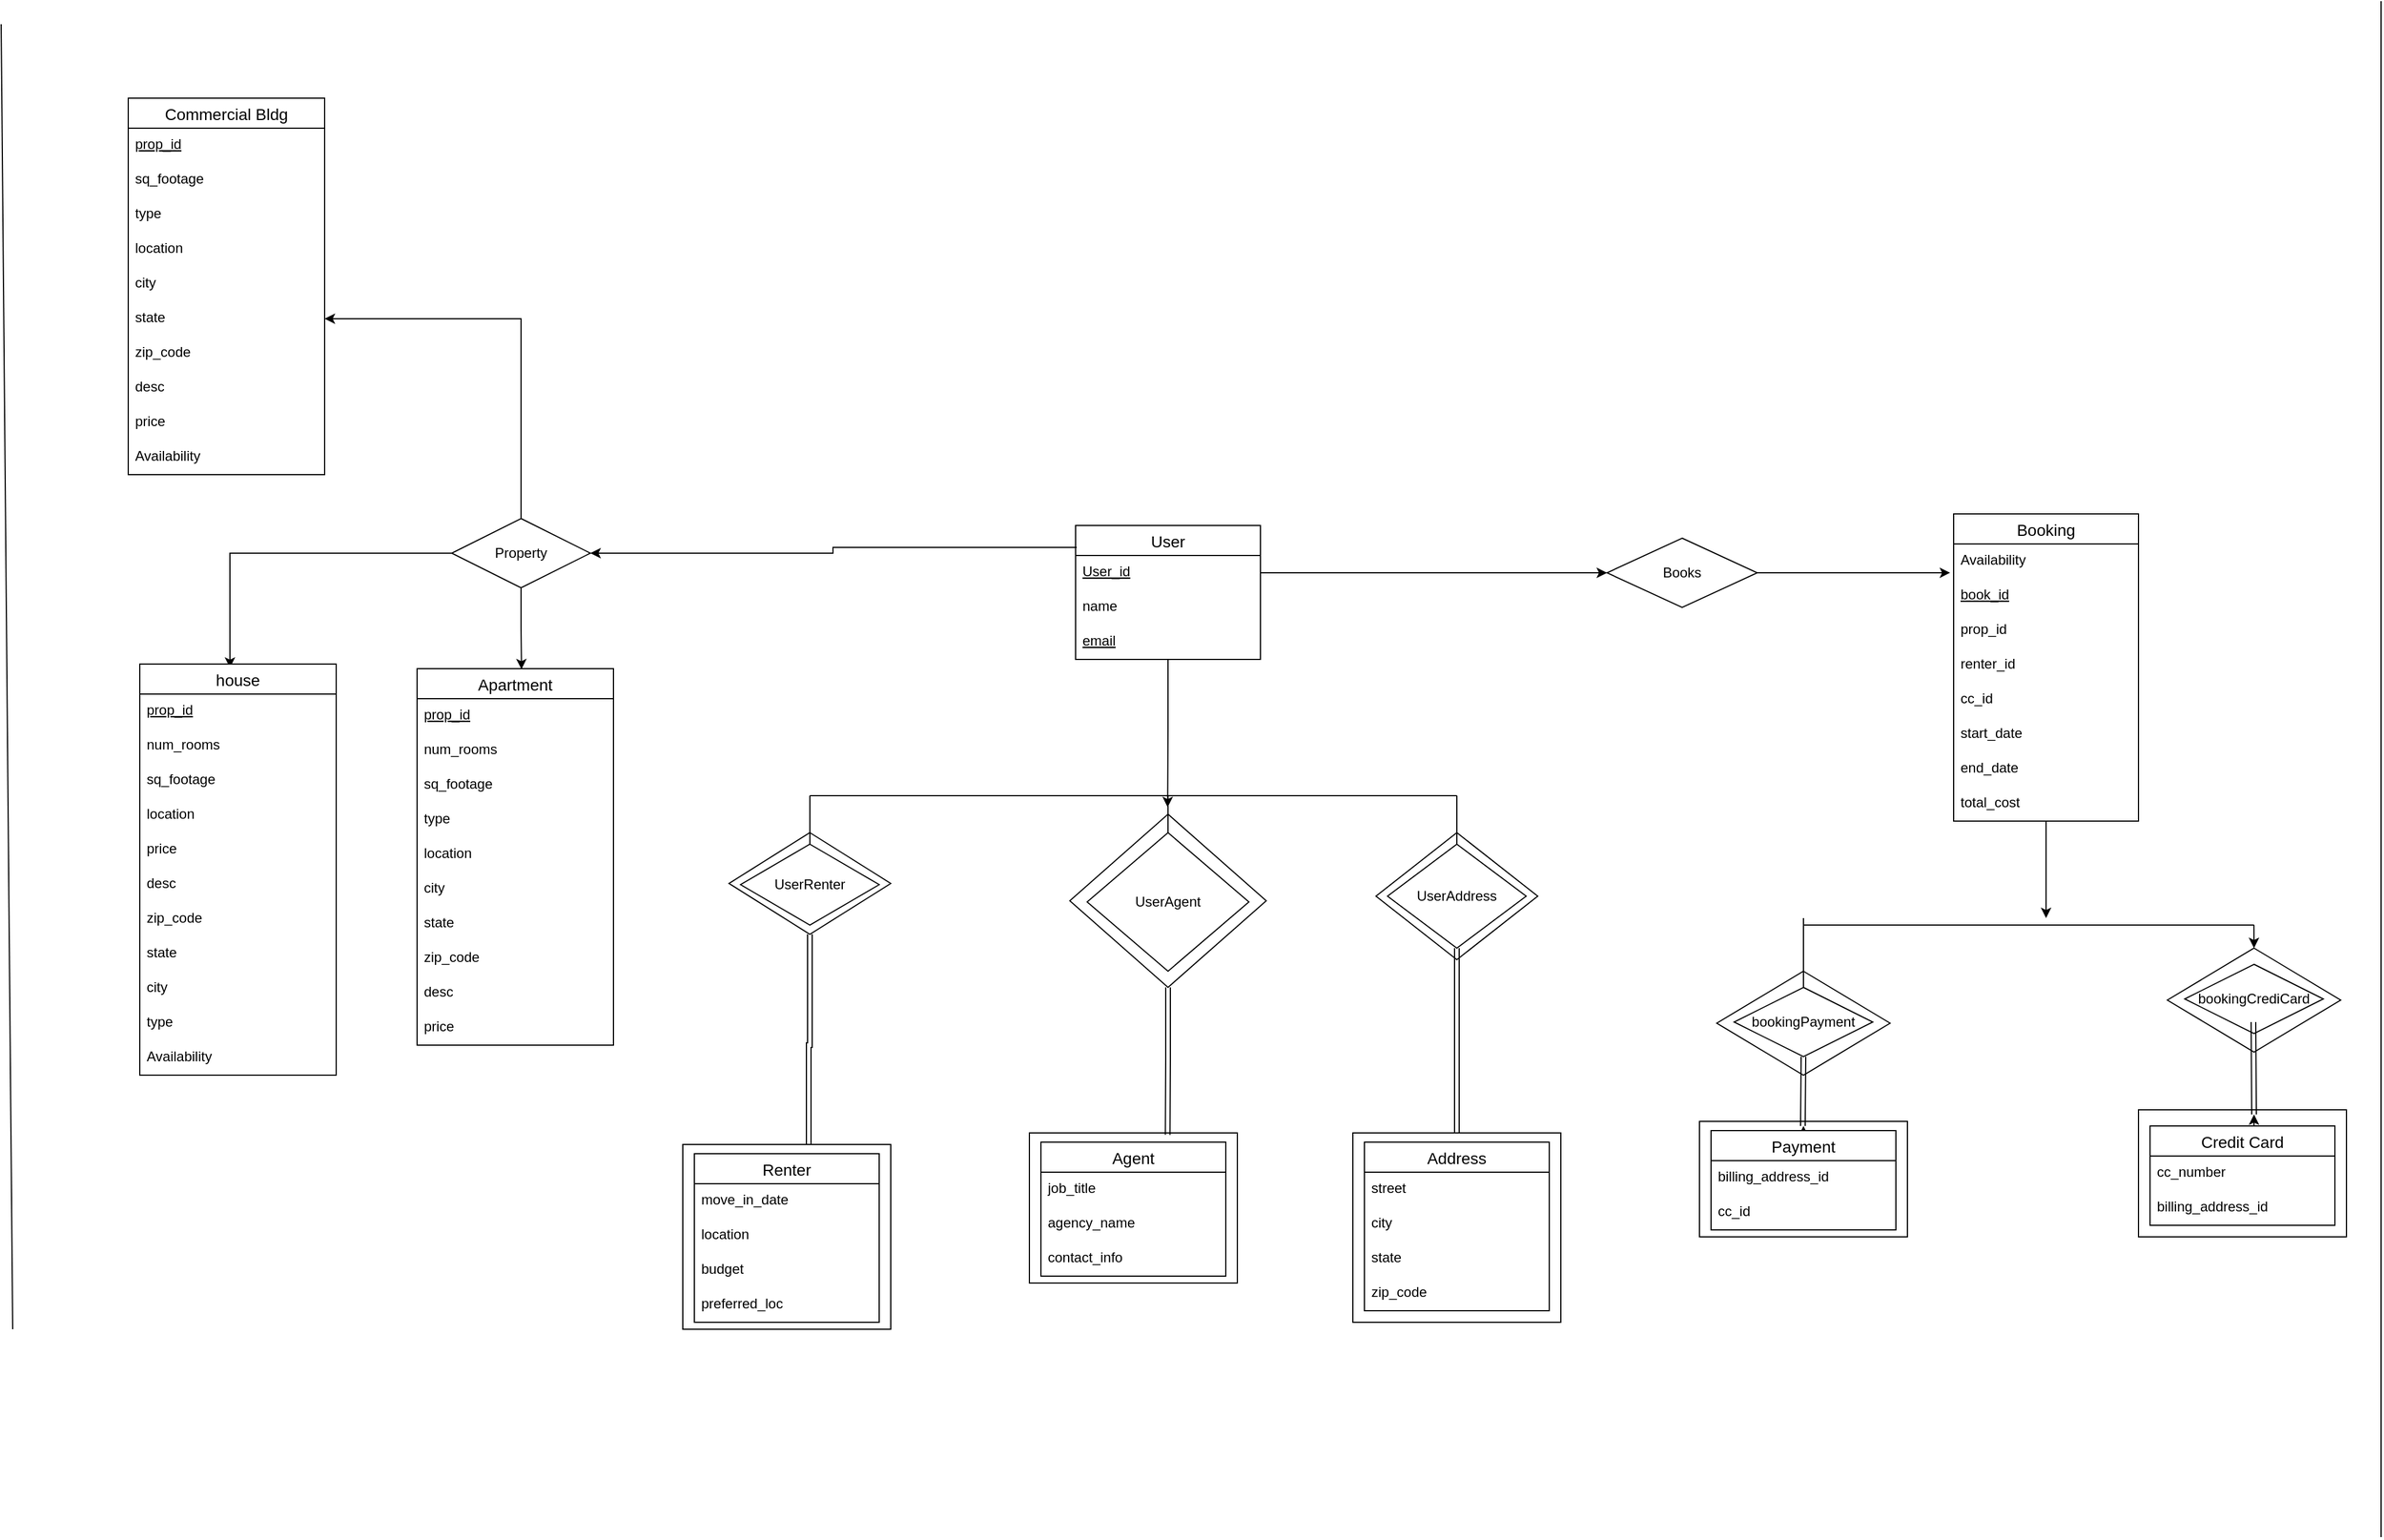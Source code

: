 <mxfile version="20.8.23" type="google" pages="2"><diagram name="Page-1" id="_ynM_dtYYmj4AsBe3MLB"><mxGraphModel grid="1" page="1" gridSize="10" guides="1" tooltips="1" connect="1" arrows="1" fold="1" pageScale="3" pageWidth="850" pageHeight="1100" math="0" shadow="0"><root><mxCell id="0"/><mxCell id="1" parent="0"/><mxCell id="hlfGVgGhuXD78YsHTwda-40" value="" style="rounded=0;whiteSpace=wrap;html=1;" vertex="1" parent="1"><mxGeometry x="2310" y="770" width="180" height="110" as="geometry"/></mxCell><mxCell id="hlfGVgGhuXD78YsHTwda-39" value="" style="rounded=0;whiteSpace=wrap;html=1;" vertex="1" parent="1"><mxGeometry x="1930" y="780" width="180" height="100" as="geometry"/></mxCell><mxCell id="tHXLnihfshh8ShsR3ILb-8" style="rounded=0;orthogonalLoop=1;jettySize=auto;html=1;exitX=0.5;exitY=0;exitDx=0;exitDy=0;entryX=0.5;entryY=0;entryDx=0;entryDy=0;" edge="1" parent="1" target="hlfGVgGhuXD78YsHTwda-36"><mxGeometry relative="1" as="geometry"><mxPoint x="2409.909" y="610" as="sourcePoint"/></mxGeometry></mxCell><mxCell id="hlfGVgGhuXD78YsHTwda-36" value="" style="shape=rhombus;perimeter=rhombusPerimeter;whiteSpace=wrap;html=1;align=center;" vertex="1" parent="1"><mxGeometry x="2335" y="630" width="150" height="90" as="geometry"/></mxCell><mxCell id="hlfGVgGhuXD78YsHTwda-35" value="" style="shape=rhombus;perimeter=rhombusPerimeter;whiteSpace=wrap;html=1;align=center;" vertex="1" parent="1"><mxGeometry x="1945" y="650" width="150" height="90" as="geometry"/></mxCell><mxCell id="5VdLTcICP4zWP4BvF-Sg-61" value="" style="rounded=0;whiteSpace=wrap;html=1;" vertex="1" parent="1"><mxGeometry x="1050" y="800" width="180" height="160" as="geometry"/></mxCell><mxCell id="hlfGVgGhuXD78YsHTwda-26" style="edgeStyle=orthogonalEdgeStyle;shape=link;rounded=0;orthogonalLoop=1;jettySize=auto;html=1;" edge="1" parent="1" source="5VdLTcICP4zWP4BvF-Sg-75"><mxGeometry relative="1" as="geometry"><mxPoint x="1159" y="800" as="targetPoint"/><Array as="points"><mxPoint x="1160" y="714"/></Array></mxGeometry></mxCell><mxCell id="5VdLTcICP4zWP4BvF-Sg-75" value="" style="shape=rhombus;perimeter=rhombusPerimeter;whiteSpace=wrap;html=1;align=center;" vertex="1" parent="1"><mxGeometry x="1090" y="530" width="140" height="88" as="geometry"/></mxCell><mxCell id="5VdLTcICP4zWP4BvF-Sg-74" value="" style="rounded=0;whiteSpace=wrap;html=1;" vertex="1" parent="1"><mxGeometry x="1350" y="790" width="180" height="130" as="geometry"/></mxCell><mxCell id="5VdLTcICP4zWP4BvF-Sg-72" value="" style="shape=rhombus;perimeter=rhombusPerimeter;whiteSpace=wrap;html=1;align=center;rotation=-180;" vertex="1" parent="1"><mxGeometry x="1650" y="530" width="140" height="110" as="geometry"/></mxCell><mxCell id="5VdLTcICP4zWP4BvF-Sg-71" value="" style="rounded=0;whiteSpace=wrap;html=1;" vertex="1" parent="1"><mxGeometry x="1630" y="790" width="180" height="164" as="geometry"/></mxCell><mxCell id="hlfGVgGhuXD78YsHTwda-24" style="edgeStyle=orthogonalEdgeStyle;shape=link;rounded=0;orthogonalLoop=1;jettySize=auto;html=1;entryX=0.665;entryY=0.013;entryDx=0;entryDy=0;entryPerimeter=0;" edge="1" parent="1" source="5VdLTcICP4zWP4BvF-Sg-70" target="5VdLTcICP4zWP4BvF-Sg-74"><mxGeometry relative="1" as="geometry"/></mxCell><mxCell id="5VdLTcICP4zWP4BvF-Sg-70" value="" style="shape=rhombus;perimeter=rhombusPerimeter;whiteSpace=wrap;html=1;align=center;" vertex="1" parent="1"><mxGeometry x="1385" y="514" width="170" height="150" as="geometry"/></mxCell><mxCell id="s3PkUg_SXxCXgNGUaPz9-13" value="" style="endArrow=none;html=1;rounded=0;" edge="1" parent="1"><mxGeometry relative="1" as="geometry"><mxPoint x="1160" y="498" as="sourcePoint"/><mxPoint x="1600" y="498" as="targetPoint"/></mxGeometry></mxCell><mxCell id="s3PkUg_SXxCXgNGUaPz9-16" value="UserRenter" style="shape=rhombus;perimeter=rhombusPerimeter;whiteSpace=wrap;html=1;align=center;" vertex="1" parent="1"><mxGeometry x="1100" y="540" width="120" height="70" as="geometry"/></mxCell><mxCell id="s3PkUg_SXxCXgNGUaPz9-17" value="" style="endArrow=none;html=1;rounded=0;entryX=0.5;entryY=0;entryDx=0;entryDy=0;" edge="1" parent="1" target="s3PkUg_SXxCXgNGUaPz9-16"><mxGeometry relative="1" as="geometry"><mxPoint x="1160" y="498" as="sourcePoint"/><mxPoint x="1500" y="588" as="targetPoint"/></mxGeometry></mxCell><mxCell id="s3PkUg_SXxCXgNGUaPz9-19" value="UserAgent" style="shape=rhombus;perimeter=rhombusPerimeter;whiteSpace=wrap;html=1;align=center;" vertex="1" parent="1"><mxGeometry x="1400" y="530" width="140" height="120" as="geometry"/></mxCell><mxCell id="s3PkUg_SXxCXgNGUaPz9-20" value="" style="endArrow=none;html=1;rounded=0;entryX=0.5;entryY=0;entryDx=0;entryDy=0;" edge="1" parent="1" target="s3PkUg_SXxCXgNGUaPz9-19"><mxGeometry relative="1" as="geometry"><mxPoint x="1470" y="498" as="sourcePoint"/><mxPoint x="1170" y="568" as="targetPoint"/></mxGeometry></mxCell><mxCell id="hlfGVgGhuXD78YsHTwda-25" style="edgeStyle=orthogonalEdgeStyle;shape=link;rounded=0;orthogonalLoop=1;jettySize=auto;html=1;entryX=0.5;entryY=0;entryDx=0;entryDy=0;" edge="1" parent="1" source="s3PkUg_SXxCXgNGUaPz9-22" target="5VdLTcICP4zWP4BvF-Sg-71"><mxGeometry relative="1" as="geometry"/></mxCell><mxCell id="s3PkUg_SXxCXgNGUaPz9-22" value="UserAddress" style="shape=rhombus;perimeter=rhombusPerimeter;whiteSpace=wrap;html=1;align=center;" vertex="1" parent="1"><mxGeometry x="1660" y="540" width="120" height="90" as="geometry"/></mxCell><mxCell id="s3PkUg_SXxCXgNGUaPz9-23" value="" style="endArrow=none;html=1;rounded=0;" edge="1" parent="1"><mxGeometry relative="1" as="geometry"><mxPoint x="1590" y="498" as="sourcePoint"/><mxPoint x="1720" y="498" as="targetPoint"/></mxGeometry></mxCell><mxCell id="s3PkUg_SXxCXgNGUaPz9-24" value="" style="endArrow=none;html=1;rounded=0;entryX=0.5;entryY=0;entryDx=0;entryDy=0;" edge="1" parent="1" target="s3PkUg_SXxCXgNGUaPz9-22"><mxGeometry relative="1" as="geometry"><mxPoint x="1720" y="498" as="sourcePoint"/><mxPoint x="1860" y="438" as="targetPoint"/></mxGeometry></mxCell><mxCell id="s3PkUg_SXxCXgNGUaPz9-50" style="edgeStyle=orthogonalEdgeStyle;rounded=0;orthogonalLoop=1;jettySize=auto;html=1;entryX=0.44;entryY=0.005;entryDx=0;entryDy=0;entryPerimeter=0;" edge="1" parent="1" source="s3PkUg_SXxCXgNGUaPz9-48"><mxGeometry relative="1" as="geometry"><mxPoint x="910.4" y="388.55" as="targetPoint"/></mxGeometry></mxCell><mxCell id="5VdLTcICP4zWP4BvF-Sg-101" style="edgeStyle=orthogonalEdgeStyle;rounded=0;orthogonalLoop=1;jettySize=auto;html=1;exitX=0;exitY=0.5;exitDx=0;exitDy=0;entryX=0.459;entryY=0.009;entryDx=0;entryDy=0;entryPerimeter=0;" edge="1" parent="1" source="s3PkUg_SXxCXgNGUaPz9-48" target="0xDCfTdY-aifQCouvqM4-35"><mxGeometry relative="1" as="geometry"/></mxCell><mxCell id="hlfGVgGhuXD78YsHTwda-4" style="edgeStyle=orthogonalEdgeStyle;rounded=0;orthogonalLoop=1;jettySize=auto;html=1;exitX=0.5;exitY=0;exitDx=0;exitDy=0;entryX=1;entryY=0.5;entryDx=0;entryDy=0;" edge="1" parent="1" source="s3PkUg_SXxCXgNGUaPz9-48" target="5VdLTcICP4zWP4BvF-Sg-96"><mxGeometry relative="1" as="geometry"/></mxCell><mxCell id="s3PkUg_SXxCXgNGUaPz9-48" value="Property" style="shape=rhombus;perimeter=rhombusPerimeter;whiteSpace=wrap;html=1;align=center;" vertex="1" parent="1"><mxGeometry x="850" y="258" width="120" height="60" as="geometry"/></mxCell><mxCell id="s3PkUg_SXxCXgNGUaPz9-63" value="bookingPayment" style="shape=rhombus;perimeter=rhombusPerimeter;whiteSpace=wrap;html=1;align=center;" vertex="1" parent="1"><mxGeometry x="1960" y="664" width="120" height="60" as="geometry"/></mxCell><mxCell id="s3PkUg_SXxCXgNGUaPz9-64" value="bookingCrediCard" style="shape=rhombus;perimeter=rhombusPerimeter;whiteSpace=wrap;html=1;align=center;" vertex="1" parent="1"><mxGeometry x="2350" y="644" width="120" height="60" as="geometry"/></mxCell><mxCell id="s3PkUg_SXxCXgNGUaPz9-66" value="" style="endArrow=none;html=1;rounded=0;entryX=0.5;entryY=0;entryDx=0;entryDy=0;" edge="1" parent="1" target="s3PkUg_SXxCXgNGUaPz9-63"><mxGeometry relative="1" as="geometry"><mxPoint x="2020" y="604" as="sourcePoint"/><mxPoint x="2270" y="644" as="targetPoint"/></mxGeometry></mxCell><mxCell id="s3PkUg_SXxCXgNGUaPz9-67" value="" style="endArrow=none;html=1;rounded=0;entryX=0.5;entryY=0;entryDx=0;entryDy=0;shape=link;" edge="1" parent="1"><mxGeometry relative="1" as="geometry"><mxPoint x="2020" y="724" as="sourcePoint"/><mxPoint x="2019.5" y="784" as="targetPoint"/></mxGeometry></mxCell><mxCell id="s3PkUg_SXxCXgNGUaPz9-68" value="" style="endArrow=none;html=1;rounded=0;entryX=0.5;entryY=0;entryDx=0;entryDy=0;shape=link;" edge="1" parent="1"><mxGeometry relative="1" as="geometry"><mxPoint x="2409.5" y="694" as="sourcePoint"/><mxPoint x="2410" y="774" as="targetPoint"/></mxGeometry></mxCell><mxCell id="hlfGVgGhuXD78YsHTwda-1" style="edgeStyle=orthogonalEdgeStyle;rounded=0;orthogonalLoop=1;jettySize=auto;html=1;exitX=0.5;exitY=1;exitDx=0;exitDy=0;" edge="1" parent="1" source="Lg0x331mLX7mj3DxWRJ0-6"><mxGeometry relative="1" as="geometry"><mxPoint x="1469.667" y="508" as="targetPoint"/><Array as="points"><mxPoint x="1470" y="440"/><mxPoint x="1470" y="440"/></Array></mxGeometry></mxCell><mxCell id="Lg0x331mLX7mj3DxWRJ0-6" value="User" style="swimlane;fontStyle=0;childLayout=stackLayout;horizontal=1;startSize=26;horizontalStack=0;resizeParent=1;resizeParentMax=0;resizeLast=0;collapsible=1;marginBottom=0;align=center;fontSize=14;" vertex="1" parent="1"><mxGeometry x="1390" y="264" width="160" height="116" as="geometry"/></mxCell><mxCell id="Lg0x331mLX7mj3DxWRJ0-7" value="User_id" style="text;strokeColor=none;fillColor=none;spacingLeft=4;spacingRight=4;overflow=hidden;rotatable=0;points=[[0,0.5],[1,0.5]];portConstraint=eastwest;fontSize=12;fontStyle=4" vertex="1" parent="Lg0x331mLX7mj3DxWRJ0-6"><mxGeometry y="26" width="160" height="30" as="geometry"/></mxCell><mxCell id="Lg0x331mLX7mj3DxWRJ0-8" value="name" style="text;strokeColor=none;fillColor=none;spacingLeft=4;spacingRight=4;overflow=hidden;rotatable=0;points=[[0,0.5],[1,0.5]];portConstraint=eastwest;fontSize=12;" vertex="1" parent="Lg0x331mLX7mj3DxWRJ0-6"><mxGeometry y="56" width="160" height="30" as="geometry"/></mxCell><mxCell id="Lg0x331mLX7mj3DxWRJ0-9" value="email" style="text;strokeColor=none;fillColor=none;spacingLeft=4;spacingRight=4;overflow=hidden;rotatable=0;points=[[0,0.5],[1,0.5]];portConstraint=eastwest;fontSize=12;fontStyle=4" vertex="1" parent="Lg0x331mLX7mj3DxWRJ0-6"><mxGeometry y="86" width="160" height="30" as="geometry"/></mxCell><mxCell id="5VdLTcICP4zWP4BvF-Sg-3" value="Renter" style="swimlane;fontStyle=0;childLayout=stackLayout;horizontal=1;startSize=26;horizontalStack=0;resizeParent=1;resizeParentMax=0;resizeLast=0;collapsible=1;marginBottom=0;align=center;fontSize=14;" vertex="1" parent="1"><mxGeometry x="1060" y="808" width="160" height="146" as="geometry"/></mxCell><mxCell id="5VdLTcICP4zWP4BvF-Sg-4" value="move_in_date" style="text;strokeColor=none;fillColor=none;spacingLeft=4;spacingRight=4;overflow=hidden;rotatable=0;points=[[0,0.5],[1,0.5]];portConstraint=eastwest;fontSize=12;" vertex="1" parent="5VdLTcICP4zWP4BvF-Sg-3"><mxGeometry y="26" width="160" height="30" as="geometry"/></mxCell><mxCell id="5VdLTcICP4zWP4BvF-Sg-5" value="location" style="text;strokeColor=none;fillColor=none;spacingLeft=4;spacingRight=4;overflow=hidden;rotatable=0;points=[[0,0.5],[1,0.5]];portConstraint=eastwest;fontSize=12;" vertex="1" parent="5VdLTcICP4zWP4BvF-Sg-3"><mxGeometry y="56" width="160" height="30" as="geometry"/></mxCell><mxCell id="5VdLTcICP4zWP4BvF-Sg-12" value="budget&#10;" style="text;strokeColor=none;fillColor=none;spacingLeft=4;spacingRight=4;overflow=hidden;rotatable=0;points=[[0,0.5],[1,0.5]];portConstraint=eastwest;fontSize=12;" vertex="1" parent="5VdLTcICP4zWP4BvF-Sg-3"><mxGeometry y="86" width="160" height="30" as="geometry"/></mxCell><mxCell id="5VdLTcICP4zWP4BvF-Sg-6" value="preferred_loc" style="text;strokeColor=none;fillColor=none;spacingLeft=4;spacingRight=4;overflow=hidden;rotatable=0;points=[[0,0.5],[1,0.5]];portConstraint=eastwest;fontSize=12;" vertex="1" parent="5VdLTcICP4zWP4BvF-Sg-3"><mxGeometry y="116" width="160" height="30" as="geometry"/></mxCell><mxCell id="5VdLTcICP4zWP4BvF-Sg-22" style="edgeStyle=orthogonalEdgeStyle;rounded=0;orthogonalLoop=1;jettySize=auto;html=1;exitX=0.5;exitY=0;exitDx=0;exitDy=0;" edge="1" parent="1"><mxGeometry relative="1" as="geometry"><mxPoint x="1470" y="668" as="targetPoint"/><mxPoint x="1470" y="668" as="sourcePoint"/></mxGeometry></mxCell><mxCell id="5VdLTcICP4zWP4BvF-Sg-23" value="Address" style="swimlane;fontStyle=0;childLayout=stackLayout;horizontal=1;startSize=26;horizontalStack=0;resizeParent=1;resizeParentMax=0;resizeLast=0;collapsible=1;marginBottom=0;align=center;fontSize=14;" vertex="1" parent="1"><mxGeometry x="1640" y="798" width="160" height="146" as="geometry"/></mxCell><mxCell id="5VdLTcICP4zWP4BvF-Sg-25" value="street" style="text;strokeColor=none;fillColor=none;spacingLeft=4;spacingRight=4;overflow=hidden;rotatable=0;points=[[0,0.5],[1,0.5]];portConstraint=eastwest;fontSize=12;" vertex="1" parent="5VdLTcICP4zWP4BvF-Sg-23"><mxGeometry y="26" width="160" height="30" as="geometry"/></mxCell><mxCell id="5VdLTcICP4zWP4BvF-Sg-26" value="city" style="text;strokeColor=none;fillColor=none;spacingLeft=4;spacingRight=4;overflow=hidden;rotatable=0;points=[[0,0.5],[1,0.5]];portConstraint=eastwest;fontSize=12;" vertex="1" parent="5VdLTcICP4zWP4BvF-Sg-23"><mxGeometry y="56" width="160" height="30" as="geometry"/></mxCell><mxCell id="5VdLTcICP4zWP4BvF-Sg-27" value="state" style="text;strokeColor=none;fillColor=none;spacingLeft=4;spacingRight=4;overflow=hidden;rotatable=0;points=[[0,0.5],[1,0.5]];portConstraint=eastwest;fontSize=12;" vertex="1" parent="5VdLTcICP4zWP4BvF-Sg-23"><mxGeometry y="86" width="160" height="30" as="geometry"/></mxCell><mxCell id="5VdLTcICP4zWP4BvF-Sg-28" value="zip_code" style="text;strokeColor=none;fillColor=none;spacingLeft=4;spacingRight=4;overflow=hidden;rotatable=0;points=[[0,0.5],[1,0.5]];portConstraint=eastwest;fontSize=12;" vertex="1" parent="5VdLTcICP4zWP4BvF-Sg-23"><mxGeometry y="116" width="160" height="30" as="geometry"/></mxCell><mxCell id="5VdLTcICP4zWP4BvF-Sg-46" style="edgeStyle=orthogonalEdgeStyle;rounded=0;orthogonalLoop=1;jettySize=auto;html=1;exitX=0.5;exitY=1;exitDx=0;exitDy=0;" edge="1" parent="1" source="5VdLTcICP4zWP4BvF-Sg-37"><mxGeometry relative="1" as="geometry"><mxPoint x="2230" y="604" as="targetPoint"/></mxGeometry></mxCell><mxCell id="5VdLTcICP4zWP4BvF-Sg-37" value="Booking" style="swimlane;fontStyle=0;childLayout=stackLayout;horizontal=1;startSize=26;horizontalStack=0;resizeParent=1;resizeParentMax=0;resizeLast=0;collapsible=1;marginBottom=0;align=center;fontSize=14;" vertex="1" parent="1"><mxGeometry x="2150" y="254" width="160" height="266" as="geometry"/></mxCell><mxCell id="5VdLTcICP4zWP4BvF-Sg-105" value="Availability" style="text;strokeColor=none;fillColor=none;spacingLeft=4;spacingRight=4;overflow=hidden;rotatable=0;points=[[0,0.5],[1,0.5]];portConstraint=eastwest;fontSize=12;" vertex="1" parent="5VdLTcICP4zWP4BvF-Sg-37"><mxGeometry y="26" width="160" height="30" as="geometry"/></mxCell><mxCell id="5VdLTcICP4zWP4BvF-Sg-38" value="book_id" style="text;strokeColor=none;fillColor=none;spacingLeft=4;spacingRight=4;overflow=hidden;rotatable=0;points=[[0,0.5],[1,0.5]];portConstraint=eastwest;fontSize=12;fontStyle=4" vertex="1" parent="5VdLTcICP4zWP4BvF-Sg-37"><mxGeometry y="56" width="160" height="30" as="geometry"/></mxCell><mxCell id="5VdLTcICP4zWP4BvF-Sg-39" value="prop_id" style="text;strokeColor=none;fillColor=none;spacingLeft=4;spacingRight=4;overflow=hidden;rotatable=0;points=[[0,0.5],[1,0.5]];portConstraint=eastwest;fontSize=12;" vertex="1" parent="5VdLTcICP4zWP4BvF-Sg-37"><mxGeometry y="86" width="160" height="30" as="geometry"/></mxCell><mxCell id="5VdLTcICP4zWP4BvF-Sg-40" value="renter_id" style="text;strokeColor=none;fillColor=none;spacingLeft=4;spacingRight=4;overflow=hidden;rotatable=0;points=[[0,0.5],[1,0.5]];portConstraint=eastwest;fontSize=12;" vertex="1" parent="5VdLTcICP4zWP4BvF-Sg-37"><mxGeometry y="116" width="160" height="30" as="geometry"/></mxCell><mxCell id="5VdLTcICP4zWP4BvF-Sg-41" value="cc_id" style="text;strokeColor=none;fillColor=none;spacingLeft=4;spacingRight=4;overflow=hidden;rotatable=0;points=[[0,0.5],[1,0.5]];portConstraint=eastwest;fontSize=12;" vertex="1" parent="5VdLTcICP4zWP4BvF-Sg-37"><mxGeometry y="146" width="160" height="30" as="geometry"/></mxCell><mxCell id="5VdLTcICP4zWP4BvF-Sg-42" value="start_date" style="text;strokeColor=none;fillColor=none;spacingLeft=4;spacingRight=4;overflow=hidden;rotatable=0;points=[[0,0.5],[1,0.5]];portConstraint=eastwest;fontSize=12;" vertex="1" parent="5VdLTcICP4zWP4BvF-Sg-37"><mxGeometry y="176" width="160" height="30" as="geometry"/></mxCell><mxCell id="5VdLTcICP4zWP4BvF-Sg-43" value="end_date" style="text;strokeColor=none;fillColor=none;spacingLeft=4;spacingRight=4;overflow=hidden;rotatable=0;points=[[0,0.5],[1,0.5]];portConstraint=eastwest;fontSize=12;" vertex="1" parent="5VdLTcICP4zWP4BvF-Sg-37"><mxGeometry y="206" width="160" height="30" as="geometry"/></mxCell><mxCell id="5VdLTcICP4zWP4BvF-Sg-44" value="total_cost" style="text;strokeColor=none;fillColor=none;spacingLeft=4;spacingRight=4;overflow=hidden;rotatable=0;points=[[0,0.5],[1,0.5]];portConstraint=eastwest;fontSize=12;" vertex="1" parent="5VdLTcICP4zWP4BvF-Sg-37"><mxGeometry y="236" width="160" height="30" as="geometry"/></mxCell><mxCell id="0xDCfTdY-aifQCouvqM4-35" value="house" style="swimlane;fontStyle=0;childLayout=stackLayout;horizontal=1;startSize=26;horizontalStack=0;resizeParent=1;resizeParentMax=0;resizeLast=0;collapsible=1;marginBottom=0;align=center;fontSize=14;" vertex="1" parent="1"><mxGeometry x="580" y="384" width="170" height="356" as="geometry"/></mxCell><mxCell id="5VdLTcICP4zWP4BvF-Sg-98" value="prop_id" style="text;strokeColor=none;fillColor=none;spacingLeft=4;spacingRight=4;overflow=hidden;rotatable=0;points=[[0,0.5],[1,0.5]];portConstraint=eastwest;fontSize=12;fontStyle=4" vertex="1" parent="0xDCfTdY-aifQCouvqM4-35"><mxGeometry y="26" width="170" height="30" as="geometry"/></mxCell><mxCell id="0xDCfTdY-aifQCouvqM4-36" value="num_rooms" style="text;strokeColor=none;fillColor=none;spacingLeft=4;spacingRight=4;overflow=hidden;rotatable=0;points=[[0,0.5],[1,0.5]];portConstraint=eastwest;fontSize=12;" vertex="1" parent="0xDCfTdY-aifQCouvqM4-35"><mxGeometry y="56" width="170" height="30" as="geometry"/></mxCell><mxCell id="0xDCfTdY-aifQCouvqM4-37" value="sq_footage" style="text;strokeColor=none;fillColor=none;spacingLeft=4;spacingRight=4;overflow=hidden;rotatable=0;points=[[0,0.5],[1,0.5]];portConstraint=eastwest;fontSize=12;" vertex="1" parent="0xDCfTdY-aifQCouvqM4-35"><mxGeometry y="86" width="170" height="30" as="geometry"/></mxCell><mxCell id="5VdLTcICP4zWP4BvF-Sg-81" value="location" style="text;strokeColor=none;fillColor=none;spacingLeft=4;spacingRight=4;overflow=hidden;rotatable=0;points=[[0,0.5],[1,0.5]];portConstraint=eastwest;fontSize=12;" vertex="1" parent="0xDCfTdY-aifQCouvqM4-35"><mxGeometry y="116" width="170" height="30" as="geometry"/></mxCell><object label="price" test1="" test2="" id="5VdLTcICP4zWP4BvF-Sg-84"><mxCell style="text;strokeColor=none;fillColor=none;spacingLeft=4;spacingRight=4;overflow=hidden;rotatable=0;points=[[0,0.5],[1,0.5]];portConstraint=eastwest;fontSize=12;" vertex="1" parent="0xDCfTdY-aifQCouvqM4-35"><mxGeometry y="146" width="170" height="30" as="geometry"/></mxCell></object><object label="desc" test1="" test2="" id="5VdLTcICP4zWP4BvF-Sg-88"><mxCell style="text;strokeColor=none;fillColor=none;spacingLeft=4;spacingRight=4;overflow=hidden;rotatable=0;points=[[0,0.5],[1,0.5]];portConstraint=eastwest;fontSize=12;" vertex="1" parent="0xDCfTdY-aifQCouvqM4-35"><mxGeometry y="176" width="170" height="30" as="geometry"/></mxCell></object><object label="zip_code" test1="" test2="" id="5VdLTcICP4zWP4BvF-Sg-89"><mxCell style="text;strokeColor=none;fillColor=none;spacingLeft=4;spacingRight=4;overflow=hidden;rotatable=0;points=[[0,0.5],[1,0.5]];portConstraint=eastwest;fontSize=12;" vertex="1" parent="0xDCfTdY-aifQCouvqM4-35"><mxGeometry y="206" width="170" height="30" as="geometry"/></mxCell></object><object label="state" test1="" test2="" id="5VdLTcICP4zWP4BvF-Sg-90"><mxCell style="text;strokeColor=none;fillColor=none;spacingLeft=4;spacingRight=4;overflow=hidden;rotatable=0;points=[[0,0.5],[1,0.5]];portConstraint=eastwest;fontSize=12;" vertex="1" parent="0xDCfTdY-aifQCouvqM4-35"><mxGeometry y="236" width="170" height="30" as="geometry"/></mxCell></object><object label="city" test1="" test2="" id="5VdLTcICP4zWP4BvF-Sg-91"><mxCell style="text;strokeColor=none;fillColor=none;spacingLeft=4;spacingRight=4;overflow=hidden;rotatable=0;points=[[0,0.5],[1,0.5]];portConstraint=eastwest;fontSize=12;" vertex="1" parent="0xDCfTdY-aifQCouvqM4-35"><mxGeometry y="266" width="170" height="30" as="geometry"/></mxCell></object><object label="type" test1="" test2="" id="5VdLTcICP4zWP4BvF-Sg-92"><mxCell style="text;strokeColor=none;fillColor=none;spacingLeft=4;spacingRight=4;overflow=hidden;rotatable=0;points=[[0,0.5],[1,0.5]];portConstraint=eastwest;fontSize=12;" vertex="1" parent="0xDCfTdY-aifQCouvqM4-35"><mxGeometry y="296" width="170" height="30" as="geometry"/></mxCell></object><object label="Availability" test1="" test2="" id="5VdLTcICP4zWP4BvF-Sg-104"><mxCell style="text;strokeColor=none;fillColor=none;spacingLeft=4;spacingRight=4;overflow=hidden;rotatable=0;points=[[0,0.5],[1,0.5]];portConstraint=eastwest;fontSize=12;" vertex="1" parent="0xDCfTdY-aifQCouvqM4-35"><mxGeometry y="326" width="170" height="30" as="geometry"/></mxCell></object><mxCell id="0xDCfTdY-aifQCouvqM4-44" value="Apartment" style="swimlane;fontStyle=0;childLayout=stackLayout;horizontal=1;startSize=26;horizontalStack=0;resizeParent=1;resizeParentMax=0;resizeLast=0;collapsible=1;marginBottom=0;align=center;fontSize=14;" vertex="1" parent="1"><mxGeometry x="820" y="388" width="170" height="326" as="geometry"/></mxCell><mxCell id="5VdLTcICP4zWP4BvF-Sg-99" value="prop_id" style="text;strokeColor=none;fillColor=none;spacingLeft=4;spacingRight=4;overflow=hidden;rotatable=0;points=[[0,0.5],[1,0.5]];portConstraint=eastwest;fontSize=12;fontStyle=4" vertex="1" parent="0xDCfTdY-aifQCouvqM4-44"><mxGeometry y="26" width="170" height="30" as="geometry"/></mxCell><mxCell id="0xDCfTdY-aifQCouvqM4-45" value="num_rooms" style="text;strokeColor=none;fillColor=none;spacingLeft=4;spacingRight=4;overflow=hidden;rotatable=0;points=[[0,0.5],[1,0.5]];portConstraint=eastwest;fontSize=12;" vertex="1" parent="0xDCfTdY-aifQCouvqM4-44"><mxGeometry y="56" width="170" height="30" as="geometry"/></mxCell><mxCell id="0xDCfTdY-aifQCouvqM4-46" value="sq_footage" style="text;strokeColor=none;fillColor=none;spacingLeft=4;spacingRight=4;overflow=hidden;rotatable=0;points=[[0,0.5],[1,0.5]];portConstraint=eastwest;fontSize=12;" vertex="1" parent="0xDCfTdY-aifQCouvqM4-44"><mxGeometry y="86" width="170" height="30" as="geometry"/></mxCell><mxCell id="0xDCfTdY-aifQCouvqM4-47" value="type" style="text;strokeColor=none;fillColor=none;spacingLeft=4;spacingRight=4;overflow=hidden;rotatable=0;points=[[0,0.5],[1,0.5]];portConstraint=eastwest;fontSize=12;" vertex="1" parent="0xDCfTdY-aifQCouvqM4-44"><mxGeometry y="116" width="170" height="30" as="geometry"/></mxCell><mxCell id="5VdLTcICP4zWP4BvF-Sg-85" value="location" style="text;strokeColor=none;fillColor=none;spacingLeft=4;spacingRight=4;overflow=hidden;rotatable=0;points=[[0,0.5],[1,0.5]];portConstraint=eastwest;fontSize=12;" vertex="1" parent="0xDCfTdY-aifQCouvqM4-44"><mxGeometry y="146" width="170" height="30" as="geometry"/></mxCell><object label="city" test1="" test2="" id="0xDCfTdY-aifQCouvqM4-13"><mxCell style="text;strokeColor=none;fillColor=none;spacingLeft=4;spacingRight=4;overflow=hidden;rotatable=0;points=[[0,0.5],[1,0.5]];portConstraint=eastwest;fontSize=12;" vertex="1" parent="0xDCfTdY-aifQCouvqM4-44"><mxGeometry y="176" width="170" height="30" as="geometry"/></mxCell></object><object label="state" test1="" test2="" id="0xDCfTdY-aifQCouvqM4-34"><mxCell style="text;strokeColor=none;fillColor=none;spacingLeft=4;spacingRight=4;overflow=hidden;rotatable=0;points=[[0,0.5],[1,0.5]];portConstraint=eastwest;fontSize=12;" vertex="1" parent="0xDCfTdY-aifQCouvqM4-44"><mxGeometry y="206" width="170" height="30" as="geometry"/></mxCell></object><object label="zip_code" test1="" test2="" id="0xDCfTdY-aifQCouvqM4-32"><mxCell style="text;strokeColor=none;fillColor=none;spacingLeft=4;spacingRight=4;overflow=hidden;rotatable=0;points=[[0,0.5],[1,0.5]];portConstraint=eastwest;fontSize=12;" vertex="1" parent="0xDCfTdY-aifQCouvqM4-44"><mxGeometry y="236" width="170" height="30" as="geometry"/></mxCell></object><mxCell id="0xDCfTdY-aifQCouvqM4-16" value="desc" style="text;strokeColor=none;fillColor=none;spacingLeft=4;spacingRight=4;overflow=hidden;rotatable=0;points=[[0,0.5],[1,0.5]];portConstraint=eastwest;fontSize=12;" vertex="1" parent="0xDCfTdY-aifQCouvqM4-44"><mxGeometry y="266" width="170" height="30" as="geometry"/></mxCell><mxCell id="5VdLTcICP4zWP4BvF-Sg-82" value="price" style="text;strokeColor=none;fillColor=none;spacingLeft=4;spacingRight=4;overflow=hidden;rotatable=0;points=[[0,0.5],[1,0.5]];portConstraint=eastwest;fontSize=12;" vertex="1" parent="0xDCfTdY-aifQCouvqM4-44"><mxGeometry y="296" width="170" height="30" as="geometry"/></mxCell><mxCell id="0xDCfTdY-aifQCouvqM4-48" value="Commercial Bldg" style="swimlane;fontStyle=0;childLayout=stackLayout;horizontal=1;startSize=26;horizontalStack=0;resizeParent=1;resizeParentMax=0;resizeLast=0;collapsible=1;marginBottom=0;align=center;fontSize=14;" vertex="1" parent="1"><mxGeometry x="570" y="-106" width="170" height="326" as="geometry"/></mxCell><mxCell id="0xDCfTdY-aifQCouvqM4-2" value="prop_id" style="text;strokeColor=none;fillColor=none;spacingLeft=4;spacingRight=4;overflow=hidden;rotatable=0;points=[[0,0.5],[1,0.5]];portConstraint=eastwest;fontSize=12;fontStyle=4" vertex="1" parent="0xDCfTdY-aifQCouvqM4-48"><mxGeometry y="26" width="170" height="30" as="geometry"/></mxCell><mxCell id="0xDCfTdY-aifQCouvqM4-49" value="sq_footage" style="text;strokeColor=none;fillColor=none;spacingLeft=4;spacingRight=4;overflow=hidden;rotatable=0;points=[[0,0.5],[1,0.5]];portConstraint=eastwest;fontSize=12;" vertex="1" parent="0xDCfTdY-aifQCouvqM4-48"><mxGeometry y="56" width="170" height="30" as="geometry"/></mxCell><mxCell id="0xDCfTdY-aifQCouvqM4-50" value="type" style="text;strokeColor=none;fillColor=none;spacingLeft=4;spacingRight=4;overflow=hidden;rotatable=0;points=[[0,0.5],[1,0.5]];portConstraint=eastwest;fontSize=12;" vertex="1" parent="0xDCfTdY-aifQCouvqM4-48"><mxGeometry y="86" width="170" height="30" as="geometry"/></mxCell><mxCell id="5VdLTcICP4zWP4BvF-Sg-83" value="location" style="text;strokeColor=none;fillColor=none;spacingLeft=4;spacingRight=4;overflow=hidden;rotatable=0;points=[[0,0.5],[1,0.5]];portConstraint=eastwest;fontSize=12;" vertex="1" parent="0xDCfTdY-aifQCouvqM4-48"><mxGeometry y="116" width="170" height="30" as="geometry"/></mxCell><mxCell id="5VdLTcICP4zWP4BvF-Sg-86" value="city&#10;" style="text;strokeColor=none;fillColor=none;spacingLeft=4;spacingRight=4;overflow=hidden;rotatable=0;points=[[0,0.5],[1,0.5]];portConstraint=eastwest;fontSize=12;" vertex="1" parent="0xDCfTdY-aifQCouvqM4-48"><mxGeometry y="146" width="170" height="30" as="geometry"/></mxCell><mxCell id="5VdLTcICP4zWP4BvF-Sg-96" value="state" style="text;strokeColor=none;fillColor=none;spacingLeft=4;spacingRight=4;overflow=hidden;rotatable=0;points=[[0,0.5],[1,0.5]];portConstraint=eastwest;fontSize=12;" vertex="1" parent="0xDCfTdY-aifQCouvqM4-48"><mxGeometry y="176" width="170" height="30" as="geometry"/></mxCell><mxCell id="5VdLTcICP4zWP4BvF-Sg-95" value="zip_code" style="text;strokeColor=none;fillColor=none;spacingLeft=4;spacingRight=4;overflow=hidden;rotatable=0;points=[[0,0.5],[1,0.5]];portConstraint=eastwest;fontSize=12;" vertex="1" parent="0xDCfTdY-aifQCouvqM4-48"><mxGeometry y="206" width="170" height="30" as="geometry"/></mxCell><mxCell id="5VdLTcICP4zWP4BvF-Sg-94" value="desc" style="text;strokeColor=none;fillColor=none;spacingLeft=4;spacingRight=4;overflow=hidden;rotatable=0;points=[[0,0.5],[1,0.5]];portConstraint=eastwest;fontSize=12;" vertex="1" parent="0xDCfTdY-aifQCouvqM4-48"><mxGeometry y="236" width="170" height="30" as="geometry"/></mxCell><mxCell id="5VdLTcICP4zWP4BvF-Sg-97" value="price" style="text;strokeColor=none;fillColor=none;spacingLeft=4;spacingRight=4;overflow=hidden;rotatable=0;points=[[0,0.5],[1,0.5]];portConstraint=eastwest;fontSize=12;" vertex="1" parent="0xDCfTdY-aifQCouvqM4-48"><mxGeometry y="266" width="170" height="30" as="geometry"/></mxCell><mxCell id="5VdLTcICP4zWP4BvF-Sg-116" value="Availability" style="text;strokeColor=none;fillColor=none;spacingLeft=4;spacingRight=4;overflow=hidden;rotatable=0;points=[[0,0.5],[1,0.5]];portConstraint=eastwest;fontSize=12;" vertex="1" parent="0xDCfTdY-aifQCouvqM4-48"><mxGeometry y="296" width="170" height="30" as="geometry"/></mxCell><mxCell id="5VdLTcICP4zWP4BvF-Sg-55" style="edgeStyle=orthogonalEdgeStyle;rounded=0;orthogonalLoop=1;jettySize=auto;html=1;exitX=0.5;exitY=0;exitDx=0;exitDy=0;" edge="1" parent="1" source="5VdLTcICP4zWP4BvF-Sg-47"><mxGeometry relative="1" as="geometry"><mxPoint x="2020" y="784" as="targetPoint"/></mxGeometry></mxCell><mxCell id="5VdLTcICP4zWP4BvF-Sg-47" value="Payment" style="swimlane;fontStyle=0;childLayout=stackLayout;horizontal=1;startSize=26;horizontalStack=0;resizeParent=1;resizeParentMax=0;resizeLast=0;collapsible=1;marginBottom=0;align=center;fontSize=14;" vertex="1" parent="1"><mxGeometry x="1940" y="788" width="160" height="86" as="geometry"/></mxCell><mxCell id="5VdLTcICP4zWP4BvF-Sg-49" value="billing_address_id" style="text;strokeColor=none;fillColor=none;spacingLeft=4;spacingRight=4;overflow=hidden;rotatable=0;points=[[0,0.5],[1,0.5]];portConstraint=eastwest;fontSize=12;" vertex="1" parent="5VdLTcICP4zWP4BvF-Sg-47"><mxGeometry y="26" width="160" height="30" as="geometry"/></mxCell><mxCell id="5VdLTcICP4zWP4BvF-Sg-48" value="cc_id" style="text;strokeColor=none;fillColor=none;spacingLeft=4;spacingRight=4;overflow=hidden;rotatable=0;points=[[0,0.5],[1,0.5]];portConstraint=eastwest;fontSize=12;" vertex="1" parent="5VdLTcICP4zWP4BvF-Sg-47"><mxGeometry y="56" width="160" height="30" as="geometry"/></mxCell><mxCell id="5VdLTcICP4zWP4BvF-Sg-59" style="edgeStyle=orthogonalEdgeStyle;rounded=0;orthogonalLoop=1;jettySize=auto;html=1;exitX=0.5;exitY=0;exitDx=0;exitDy=0;" edge="1" parent="1" source="5VdLTcICP4zWP4BvF-Sg-56"><mxGeometry relative="1" as="geometry"><mxPoint x="2410" y="774" as="targetPoint"/></mxGeometry></mxCell><mxCell id="5VdLTcICP4zWP4BvF-Sg-56" value="Credit Card" style="swimlane;fontStyle=0;childLayout=stackLayout;horizontal=1;startSize=26;horizontalStack=0;resizeParent=1;resizeParentMax=0;resizeLast=0;collapsible=1;marginBottom=0;align=center;fontSize=14;" vertex="1" parent="1"><mxGeometry x="2320" y="784" width="160" height="86" as="geometry"/></mxCell><mxCell id="5VdLTcICP4zWP4BvF-Sg-57" value="cc_number" style="text;strokeColor=none;fillColor=none;spacingLeft=4;spacingRight=4;overflow=hidden;rotatable=0;points=[[0,0.5],[1,0.5]];portConstraint=eastwest;fontSize=12;" vertex="1" parent="5VdLTcICP4zWP4BvF-Sg-56"><mxGeometry y="26" width="160" height="30" as="geometry"/></mxCell><mxCell id="5VdLTcICP4zWP4BvF-Sg-58" value="billing_address_id" style="text;strokeColor=none;fillColor=none;spacingLeft=4;spacingRight=4;overflow=hidden;rotatable=0;points=[[0,0.5],[1,0.5]];portConstraint=eastwest;fontSize=12;" vertex="1" parent="5VdLTcICP4zWP4BvF-Sg-56"><mxGeometry y="56" width="160" height="30" as="geometry"/></mxCell><mxCell id="hlfGVgGhuXD78YsHTwda-9" style="edgeStyle=orthogonalEdgeStyle;rounded=0;orthogonalLoop=1;jettySize=auto;html=1;exitX=0.006;exitY=-0.233;exitDx=0;exitDy=0;entryX=1;entryY=0.5;entryDx=0;entryDy=0;exitPerimeter=0;" edge="1" parent="1" source="Lg0x331mLX7mj3DxWRJ0-7" target="s3PkUg_SXxCXgNGUaPz9-48"><mxGeometry relative="1" as="geometry"/></mxCell><mxCell id="tHXLnihfshh8ShsR3ILb-3" style="edgeStyle=orthogonalEdgeStyle;rounded=0;orthogonalLoop=1;jettySize=auto;html=1;entryX=-0.019;entryY=-0.167;entryDx=0;entryDy=0;entryPerimeter=0;" edge="1" parent="1" source="hlfGVgGhuXD78YsHTwda-12" target="5VdLTcICP4zWP4BvF-Sg-38"><mxGeometry relative="1" as="geometry"/></mxCell><mxCell id="hlfGVgGhuXD78YsHTwda-12" value="Books" style="shape=rhombus;perimeter=rhombusPerimeter;whiteSpace=wrap;html=1;align=center;" vertex="1" parent="1"><mxGeometry x="1850" y="275" width="130" height="60" as="geometry"/></mxCell><mxCell id="hlfGVgGhuXD78YsHTwda-16" value="Agent" style="swimlane;fontStyle=0;childLayout=stackLayout;horizontal=1;startSize=26;horizontalStack=0;resizeParent=1;resizeParentMax=0;resizeLast=0;collapsible=1;marginBottom=0;align=center;fontSize=14;" vertex="1" parent="1"><mxGeometry x="1360" y="798" width="160" height="116" as="geometry"/></mxCell><mxCell id="hlfGVgGhuXD78YsHTwda-17" value="job_title" style="text;strokeColor=none;fillColor=none;spacingLeft=4;spacingRight=4;overflow=hidden;rotatable=0;points=[[0,0.5],[1,0.5]];portConstraint=eastwest;fontSize=12;" vertex="1" parent="hlfGVgGhuXD78YsHTwda-16"><mxGeometry y="26" width="160" height="30" as="geometry"/></mxCell><mxCell id="hlfGVgGhuXD78YsHTwda-18" value="agency_name" style="text;strokeColor=none;fillColor=none;spacingLeft=4;spacingRight=4;overflow=hidden;rotatable=0;points=[[0,0.5],[1,0.5]];portConstraint=eastwest;fontSize=12;" vertex="1" parent="hlfGVgGhuXD78YsHTwda-16"><mxGeometry y="56" width="160" height="30" as="geometry"/></mxCell><mxCell id="hlfGVgGhuXD78YsHTwda-19" value="contact_info" style="text;strokeColor=none;fillColor=none;spacingLeft=4;spacingRight=4;overflow=hidden;rotatable=0;points=[[0,0.5],[1,0.5]];portConstraint=eastwest;fontSize=12;" vertex="1" parent="hlfGVgGhuXD78YsHTwda-16"><mxGeometry y="86" width="160" height="30" as="geometry"/></mxCell><mxCell id="tHXLnihfshh8ShsR3ILb-1" style="edgeStyle=orthogonalEdgeStyle;rounded=0;orthogonalLoop=1;jettySize=auto;html=1;" edge="1" parent="1" source="Lg0x331mLX7mj3DxWRJ0-7" target="hlfGVgGhuXD78YsHTwda-12"><mxGeometry relative="1" as="geometry"/></mxCell><mxCell id="tHXLnihfshh8ShsR3ILb-6" value="" style="endArrow=none;html=1;rounded=0;" edge="1" parent="1"><mxGeometry width="50" height="50" relative="1" as="geometry"><mxPoint x="2020" y="610" as="sourcePoint"/><mxPoint x="2410" y="610" as="targetPoint"/><Array as="points"><mxPoint x="2230" y="610"/></Array></mxGeometry></mxCell><mxCell id="tHXLnihfshh8ShsR3ILb-9" value="" style="endArrow=none;html=1;rounded=0;" edge="1" parent="1"><mxGeometry width="50" height="50" relative="1" as="geometry"><mxPoint x="470" y="960" as="sourcePoint"/><mxPoint x="460" y="-170" as="targetPoint"/></mxGeometry></mxCell><mxCell id="tHXLnihfshh8ShsR3ILb-10" value="" style="endArrow=none;html=1;rounded=0;" edge="1" parent="1"><mxGeometry width="50" height="50" relative="1" as="geometry"><mxPoint x="2520" y="1140" as="sourcePoint"/><mxPoint x="2520" y="-190" as="targetPoint"/></mxGeometry></mxCell></root></mxGraphModel></diagram><diagram id="vUAKcbySRv3UcMPFTKDw" name="Page-2"><mxGraphModel grid="1" page="1" gridSize="10" guides="1" tooltips="1" connect="1" arrows="1" fold="1" pageScale="2" pageWidth="827" pageHeight="1169" math="0" shadow="0"><root><mxCell id="0"/><mxCell id="1" parent="0"/></root></mxGraphModel></diagram></mxfile>